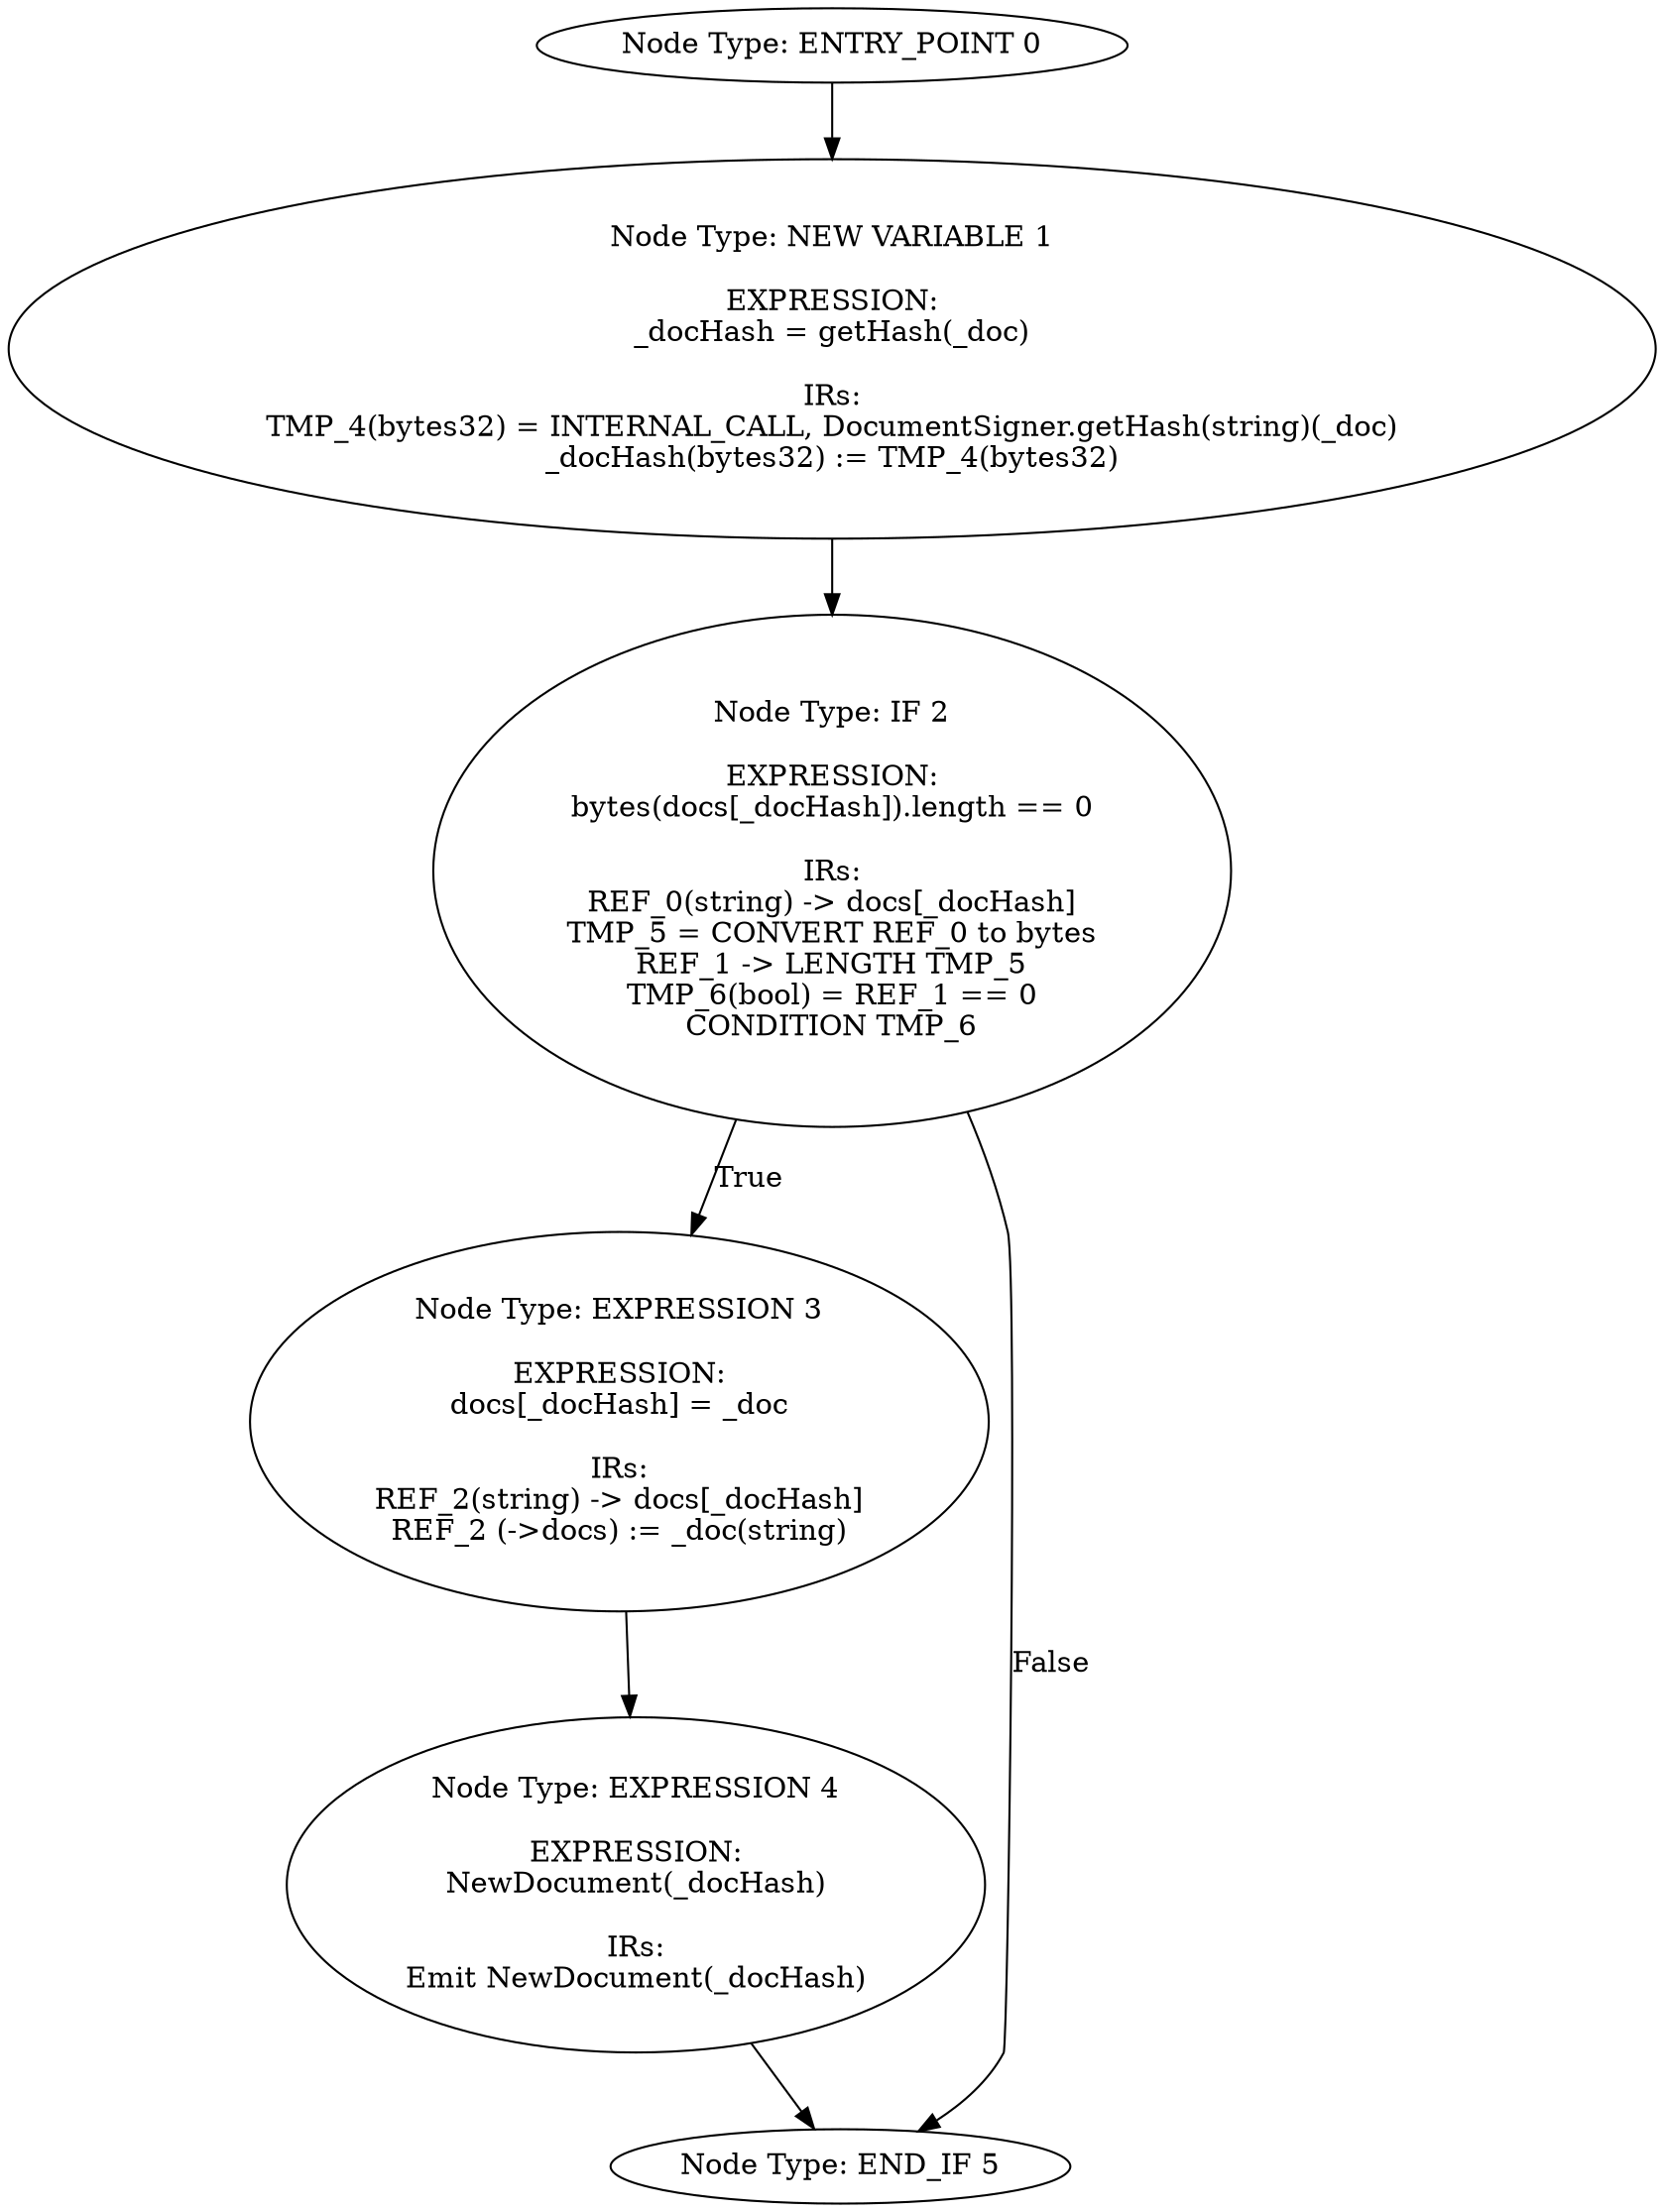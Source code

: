 digraph{
0[label="Node Type: ENTRY_POINT 0
"];
0->1;
1[label="Node Type: NEW VARIABLE 1

EXPRESSION:
_docHash = getHash(_doc)

IRs:
TMP_4(bytes32) = INTERNAL_CALL, DocumentSigner.getHash(string)(_doc)
_docHash(bytes32) := TMP_4(bytes32)"];
1->2;
2[label="Node Type: IF 2

EXPRESSION:
bytes(docs[_docHash]).length == 0

IRs:
REF_0(string) -> docs[_docHash]
TMP_5 = CONVERT REF_0 to bytes
REF_1 -> LENGTH TMP_5
TMP_6(bool) = REF_1 == 0
CONDITION TMP_6"];
2->3[label="True"];
2->5[label="False"];
3[label="Node Type: EXPRESSION 3

EXPRESSION:
docs[_docHash] = _doc

IRs:
REF_2(string) -> docs[_docHash]
REF_2 (->docs) := _doc(string)"];
3->4;
4[label="Node Type: EXPRESSION 4

EXPRESSION:
NewDocument(_docHash)

IRs:
Emit NewDocument(_docHash)"];
4->5;
5[label="Node Type: END_IF 5
"];
}
